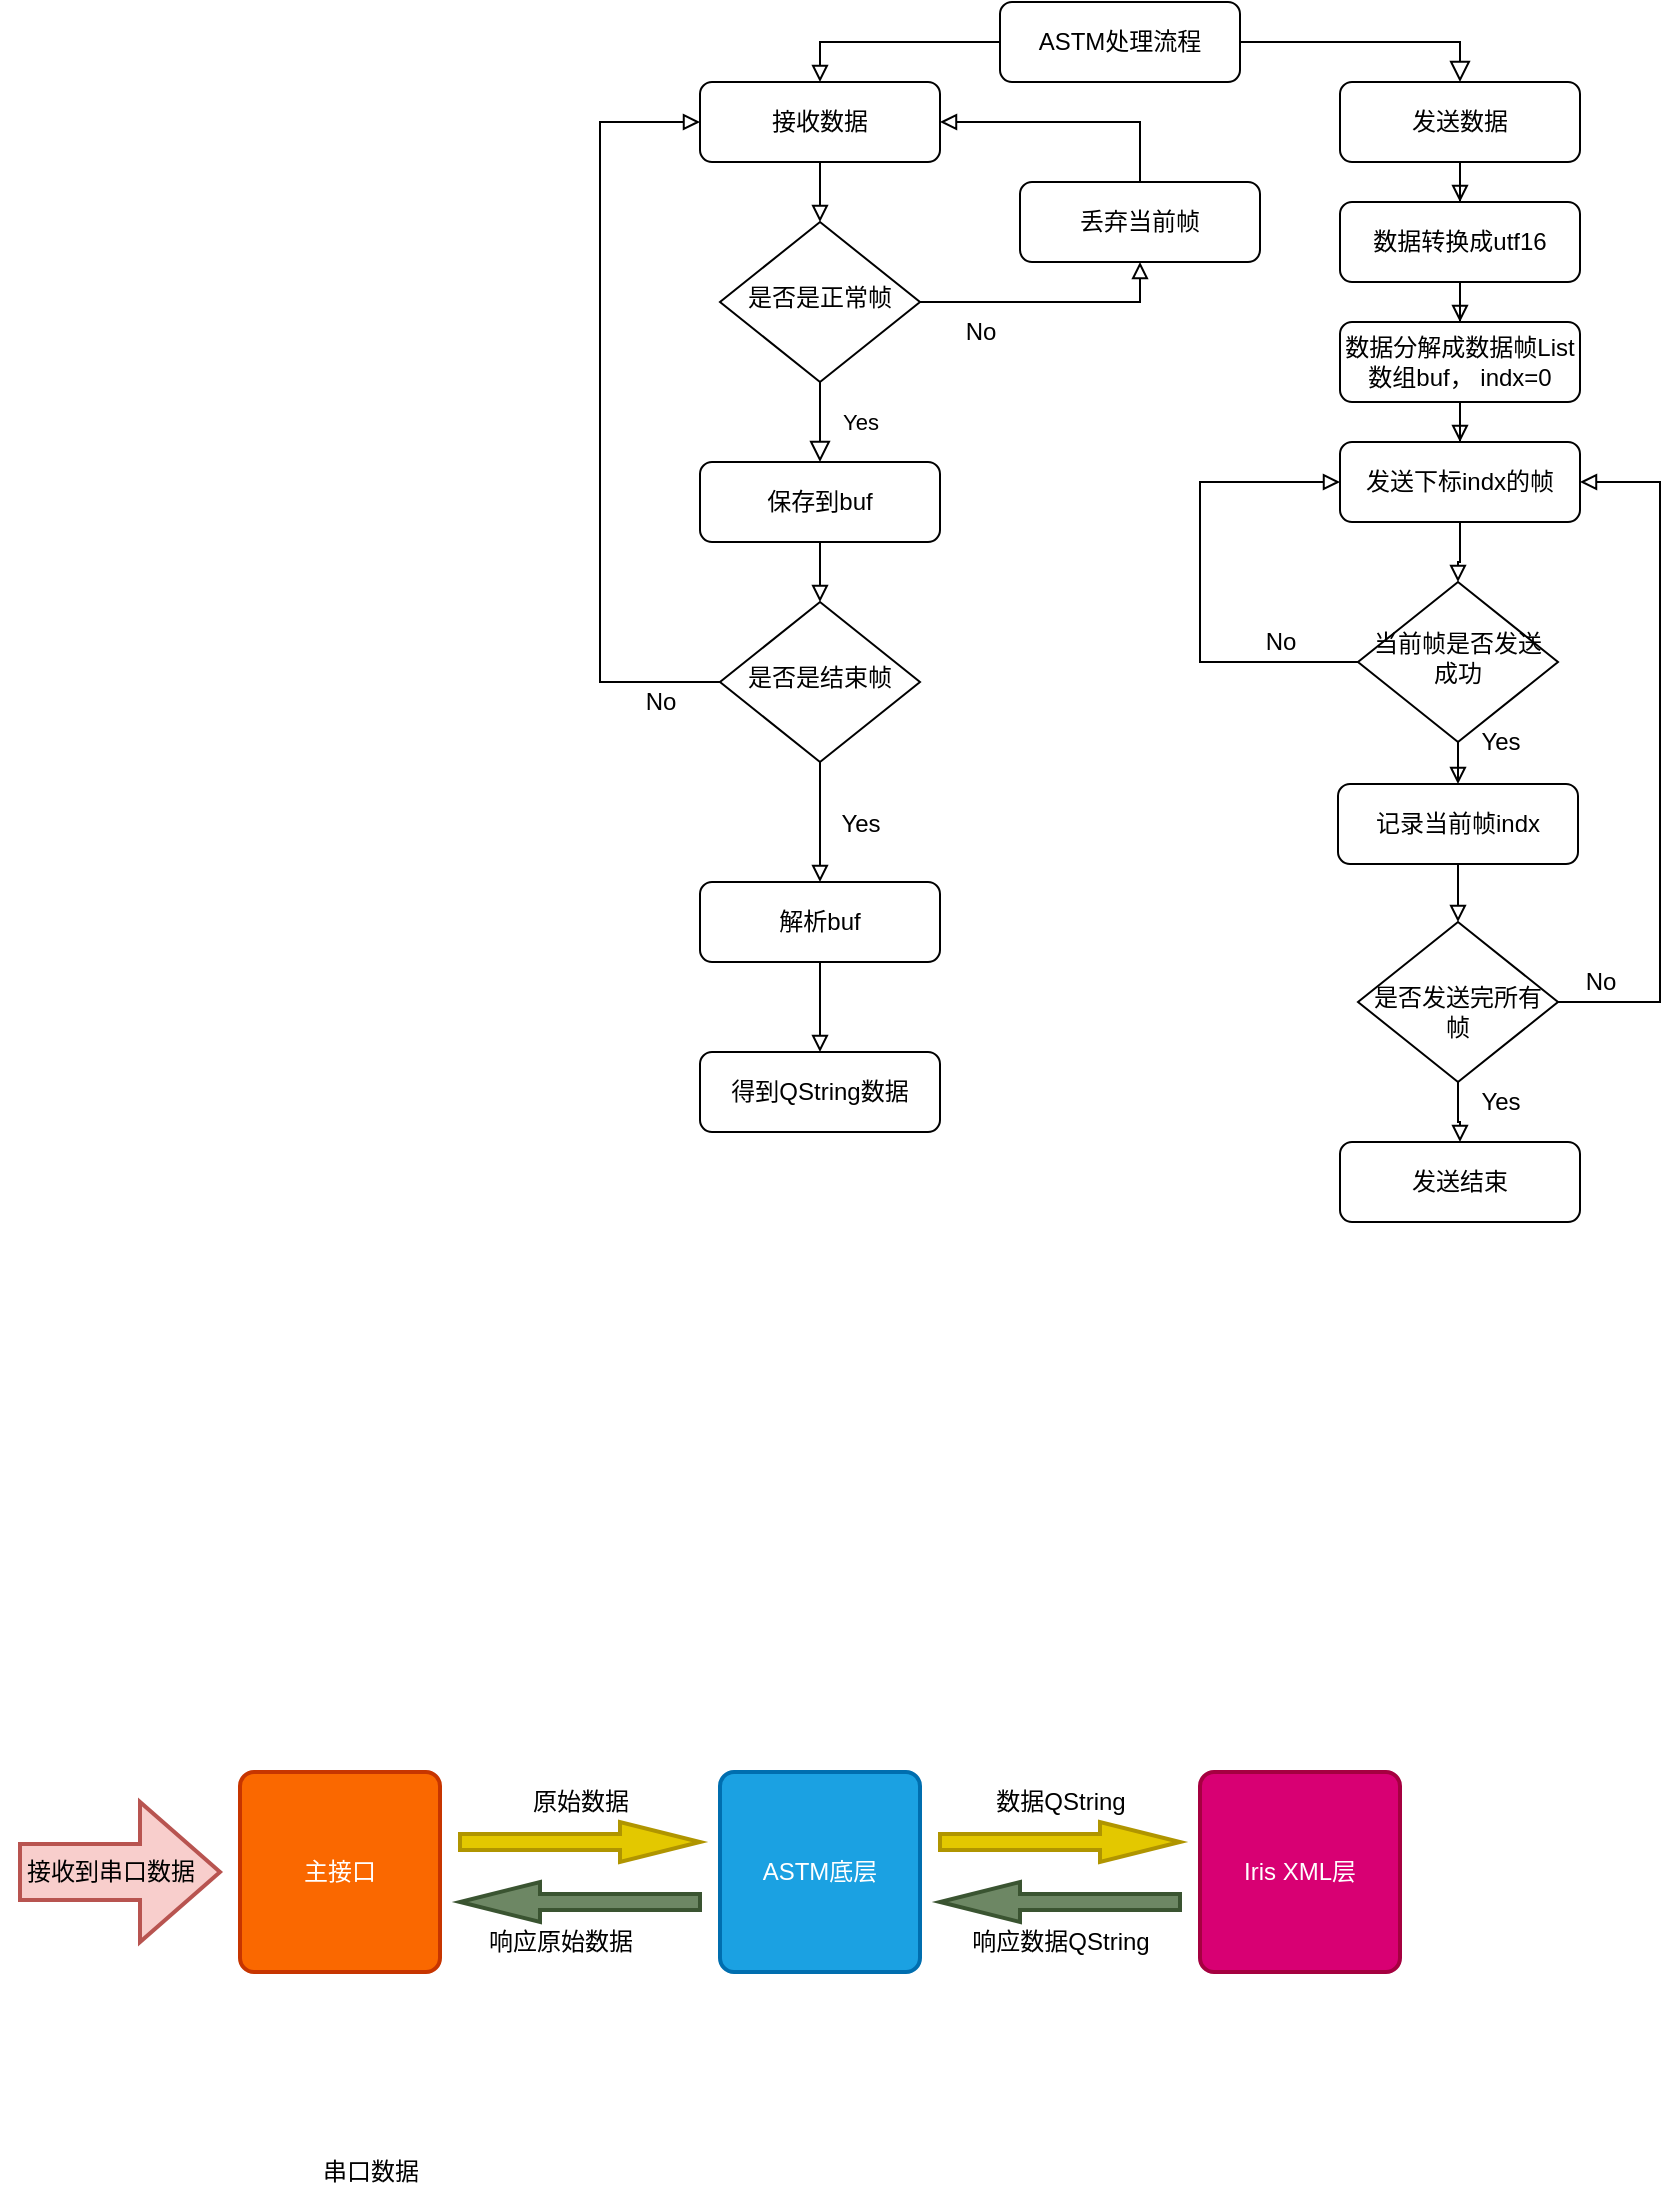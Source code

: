 <mxfile version="20.5.3" type="github">
  <diagram id="C5RBs43oDa-KdzZeNtuy" name="Page-1">
    <mxGraphModel dx="1467" dy="338" grid="1" gridSize="10" guides="1" tooltips="1" connect="1" arrows="1" fold="1" page="1" pageScale="1" pageWidth="827" pageHeight="1169" math="0" shadow="0">
      <root>
        <mxCell id="WIyWlLk6GJQsqaUBKTNV-0" />
        <mxCell id="WIyWlLk6GJQsqaUBKTNV-1" parent="WIyWlLk6GJQsqaUBKTNV-0" />
        <mxCell id="WIyWlLk6GJQsqaUBKTNV-2" value="" style="rounded=0;html=1;jettySize=auto;orthogonalLoop=1;fontSize=11;endArrow=block;endFill=0;endSize=8;strokeWidth=1;shadow=0;labelBackgroundColor=none;edgeStyle=orthogonalEdgeStyle;entryX=0.5;entryY=0;entryDx=0;entryDy=0;" parent="WIyWlLk6GJQsqaUBKTNV-1" source="WIyWlLk6GJQsqaUBKTNV-3" target="3eWUhRtroIIVTGNfMKpQ-33" edge="1">
          <mxGeometry relative="1" as="geometry" />
        </mxCell>
        <mxCell id="3eWUhRtroIIVTGNfMKpQ-18" style="edgeStyle=orthogonalEdgeStyle;rounded=0;orthogonalLoop=1;jettySize=auto;html=1;entryX=0.5;entryY=0;entryDx=0;entryDy=0;endArrow=block;endFill=0;" edge="1" parent="WIyWlLk6GJQsqaUBKTNV-1" source="WIyWlLk6GJQsqaUBKTNV-3" target="3eWUhRtroIIVTGNfMKpQ-25">
          <mxGeometry relative="1" as="geometry" />
        </mxCell>
        <mxCell id="WIyWlLk6GJQsqaUBKTNV-3" value="ASTM处理流程" style="rounded=1;whiteSpace=wrap;html=1;fontSize=12;glass=0;strokeWidth=1;shadow=0;" parent="WIyWlLk6GJQsqaUBKTNV-1" vertex="1">
          <mxGeometry x="10" y="60" width="120" height="40" as="geometry" />
        </mxCell>
        <mxCell id="3eWUhRtroIIVTGNfMKpQ-60" value="" style="edgeStyle=orthogonalEdgeStyle;rounded=0;orthogonalLoop=1;jettySize=auto;html=1;startArrow=none;startFill=0;endArrow=block;endFill=0;" edge="1" parent="WIyWlLk6GJQsqaUBKTNV-1" source="WIyWlLk6GJQsqaUBKTNV-6" target="WIyWlLk6GJQsqaUBKTNV-7">
          <mxGeometry relative="1" as="geometry" />
        </mxCell>
        <mxCell id="3eWUhRtroIIVTGNfMKpQ-65" style="edgeStyle=orthogonalEdgeStyle;rounded=0;orthogonalLoop=1;jettySize=auto;html=1;exitX=0;exitY=0.5;exitDx=0;exitDy=0;entryX=0;entryY=0.5;entryDx=0;entryDy=0;startArrow=none;startFill=0;endArrow=block;endFill=0;" edge="1" parent="WIyWlLk6GJQsqaUBKTNV-1" source="WIyWlLk6GJQsqaUBKTNV-6" target="3eWUhRtroIIVTGNfMKpQ-56">
          <mxGeometry relative="1" as="geometry">
            <Array as="points">
              <mxPoint x="110" y="390" />
              <mxPoint x="110" y="300" />
            </Array>
          </mxGeometry>
        </mxCell>
        <mxCell id="WIyWlLk6GJQsqaUBKTNV-6" value="&lt;div&gt;当前帧是否发送成功&lt;br&gt;&lt;/div&gt;" style="rhombus;whiteSpace=wrap;html=1;shadow=0;fontFamily=Helvetica;fontSize=12;align=center;strokeWidth=1;spacing=6;spacingTop=-4;" parent="WIyWlLk6GJQsqaUBKTNV-1" vertex="1">
          <mxGeometry x="189" y="350" width="100" height="80" as="geometry" />
        </mxCell>
        <mxCell id="3eWUhRtroIIVTGNfMKpQ-67" value="" style="edgeStyle=orthogonalEdgeStyle;rounded=0;orthogonalLoop=1;jettySize=auto;html=1;startArrow=none;startFill=0;endArrow=block;endFill=0;" edge="1" parent="WIyWlLk6GJQsqaUBKTNV-1" source="WIyWlLk6GJQsqaUBKTNV-7" target="3eWUhRtroIIVTGNfMKpQ-66">
          <mxGeometry relative="1" as="geometry" />
        </mxCell>
        <mxCell id="WIyWlLk6GJQsqaUBKTNV-7" value="记录当前帧indx" style="rounded=1;whiteSpace=wrap;html=1;fontSize=12;glass=0;strokeWidth=1;shadow=0;" parent="WIyWlLk6GJQsqaUBKTNV-1" vertex="1">
          <mxGeometry x="179" y="451" width="120" height="40" as="geometry" />
        </mxCell>
        <mxCell id="3eWUhRtroIIVTGNfMKpQ-22" value="" style="edgeStyle=orthogonalEdgeStyle;rounded=0;orthogonalLoop=1;jettySize=auto;html=1;endArrow=block;endFill=0;" edge="1" parent="WIyWlLk6GJQsqaUBKTNV-1" source="3eWUhRtroIIVTGNfMKpQ-8" target="3eWUhRtroIIVTGNfMKpQ-15">
          <mxGeometry relative="1" as="geometry" />
        </mxCell>
        <mxCell id="3eWUhRtroIIVTGNfMKpQ-8" value="保存到buf" style="rounded=1;whiteSpace=wrap;html=1;fontSize=12;glass=0;strokeWidth=1;shadow=0;" vertex="1" parent="WIyWlLk6GJQsqaUBKTNV-1">
          <mxGeometry x="-140" y="290" width="120" height="40" as="geometry" />
        </mxCell>
        <mxCell id="3eWUhRtroIIVTGNfMKpQ-9" value="Yes" style="rounded=0;html=1;jettySize=auto;orthogonalLoop=1;fontSize=11;endArrow=block;endFill=0;endSize=8;strokeWidth=1;shadow=0;labelBackgroundColor=none;edgeStyle=orthogonalEdgeStyle;entryX=0.5;entryY=0;entryDx=0;entryDy=0;" edge="1" source="3eWUhRtroIIVTGNfMKpQ-11" target="3eWUhRtroIIVTGNfMKpQ-8" parent="WIyWlLk6GJQsqaUBKTNV-1">
          <mxGeometry y="20" relative="1" as="geometry">
            <mxPoint as="offset" />
          </mxGeometry>
        </mxCell>
        <mxCell id="3eWUhRtroIIVTGNfMKpQ-28" style="edgeStyle=orthogonalEdgeStyle;rounded=0;orthogonalLoop=1;jettySize=auto;html=1;entryX=0.5;entryY=1;entryDx=0;entryDy=0;endArrow=block;endFill=0;" edge="1" parent="WIyWlLk6GJQsqaUBKTNV-1" source="3eWUhRtroIIVTGNfMKpQ-11" target="3eWUhRtroIIVTGNfMKpQ-24">
          <mxGeometry relative="1" as="geometry" />
        </mxCell>
        <mxCell id="3eWUhRtroIIVTGNfMKpQ-11" value="是否是正常帧" style="rhombus;whiteSpace=wrap;html=1;shadow=0;fontFamily=Helvetica;fontSize=12;align=center;strokeWidth=1;spacing=6;spacingTop=-4;" vertex="1" parent="WIyWlLk6GJQsqaUBKTNV-1">
          <mxGeometry x="-130" y="170" width="100" height="80" as="geometry" />
        </mxCell>
        <mxCell id="3eWUhRtroIIVTGNfMKpQ-50" value="" style="edgeStyle=orthogonalEdgeStyle;rounded=0;orthogonalLoop=1;jettySize=auto;html=1;startArrow=none;startFill=0;endArrow=block;endFill=0;" edge="1" parent="WIyWlLk6GJQsqaUBKTNV-1" source="3eWUhRtroIIVTGNfMKpQ-15" target="3eWUhRtroIIVTGNfMKpQ-16">
          <mxGeometry relative="1" as="geometry" />
        </mxCell>
        <mxCell id="3eWUhRtroIIVTGNfMKpQ-15" value="是否是结束帧" style="rhombus;whiteSpace=wrap;html=1;shadow=0;fontFamily=Helvetica;fontSize=12;align=center;strokeWidth=1;spacing=6;spacingTop=-4;" vertex="1" parent="WIyWlLk6GJQsqaUBKTNV-1">
          <mxGeometry x="-130" y="360" width="100" height="80" as="geometry" />
        </mxCell>
        <mxCell id="3eWUhRtroIIVTGNfMKpQ-32" value="" style="edgeStyle=orthogonalEdgeStyle;rounded=0;orthogonalLoop=1;jettySize=auto;html=1;endArrow=block;endFill=0;" edge="1" parent="WIyWlLk6GJQsqaUBKTNV-1" source="3eWUhRtroIIVTGNfMKpQ-16" target="3eWUhRtroIIVTGNfMKpQ-31">
          <mxGeometry relative="1" as="geometry" />
        </mxCell>
        <mxCell id="3eWUhRtroIIVTGNfMKpQ-16" value="解析buf" style="rounded=1;whiteSpace=wrap;html=1;fontSize=12;glass=0;strokeWidth=1;shadow=0;" vertex="1" parent="WIyWlLk6GJQsqaUBKTNV-1">
          <mxGeometry x="-140" y="500" width="120" height="40" as="geometry" />
        </mxCell>
        <mxCell id="3eWUhRtroIIVTGNfMKpQ-27" style="edgeStyle=orthogonalEdgeStyle;rounded=0;orthogonalLoop=1;jettySize=auto;html=1;endArrow=block;endFill=0;entryX=1;entryY=0.5;entryDx=0;entryDy=0;" edge="1" parent="WIyWlLk6GJQsqaUBKTNV-1" source="3eWUhRtroIIVTGNfMKpQ-24" target="3eWUhRtroIIVTGNfMKpQ-25">
          <mxGeometry relative="1" as="geometry">
            <mxPoint x="-10" y="120" as="targetPoint" />
            <Array as="points">
              <mxPoint x="80" y="120" />
            </Array>
          </mxGeometry>
        </mxCell>
        <mxCell id="3eWUhRtroIIVTGNfMKpQ-24" value="丢弃当前帧" style="rounded=1;whiteSpace=wrap;html=1;fontSize=12;glass=0;strokeWidth=1;shadow=0;" vertex="1" parent="WIyWlLk6GJQsqaUBKTNV-1">
          <mxGeometry x="20" y="150" width="120" height="40" as="geometry" />
        </mxCell>
        <mxCell id="3eWUhRtroIIVTGNfMKpQ-26" value="" style="edgeStyle=orthogonalEdgeStyle;rounded=0;orthogonalLoop=1;jettySize=auto;html=1;endArrow=block;endFill=0;" edge="1" parent="WIyWlLk6GJQsqaUBKTNV-1" source="3eWUhRtroIIVTGNfMKpQ-25" target="3eWUhRtroIIVTGNfMKpQ-11">
          <mxGeometry relative="1" as="geometry" />
        </mxCell>
        <mxCell id="3eWUhRtroIIVTGNfMKpQ-45" style="edgeStyle=orthogonalEdgeStyle;rounded=0;orthogonalLoop=1;jettySize=auto;html=1;endArrow=none;endFill=0;entryX=0;entryY=0.5;entryDx=0;entryDy=0;startArrow=block;startFill=0;" edge="1" parent="WIyWlLk6GJQsqaUBKTNV-1" source="3eWUhRtroIIVTGNfMKpQ-25" target="3eWUhRtroIIVTGNfMKpQ-15">
          <mxGeometry relative="1" as="geometry">
            <mxPoint x="-210" y="330" as="targetPoint" />
            <Array as="points">
              <mxPoint x="-190" y="120" />
              <mxPoint x="-190" y="400" />
            </Array>
          </mxGeometry>
        </mxCell>
        <mxCell id="3eWUhRtroIIVTGNfMKpQ-25" value="接收数据" style="rounded=1;whiteSpace=wrap;html=1;fontSize=12;glass=0;strokeWidth=1;shadow=0;" vertex="1" parent="WIyWlLk6GJQsqaUBKTNV-1">
          <mxGeometry x="-140" y="100" width="120" height="40" as="geometry" />
        </mxCell>
        <mxCell id="3eWUhRtroIIVTGNfMKpQ-31" value="得到QString数据" style="rounded=1;whiteSpace=wrap;html=1;fontSize=12;glass=0;strokeWidth=1;shadow=0;" vertex="1" parent="WIyWlLk6GJQsqaUBKTNV-1">
          <mxGeometry x="-140" y="585" width="120" height="40" as="geometry" />
        </mxCell>
        <mxCell id="3eWUhRtroIIVTGNfMKpQ-35" value="" style="edgeStyle=orthogonalEdgeStyle;rounded=0;orthogonalLoop=1;jettySize=auto;html=1;endArrow=block;endFill=0;" edge="1" parent="WIyWlLk6GJQsqaUBKTNV-1" source="3eWUhRtroIIVTGNfMKpQ-33" target="3eWUhRtroIIVTGNfMKpQ-34">
          <mxGeometry relative="1" as="geometry" />
        </mxCell>
        <mxCell id="3eWUhRtroIIVTGNfMKpQ-33" value="发送数据" style="rounded=1;whiteSpace=wrap;html=1;fontSize=12;glass=0;strokeWidth=1;shadow=0;" vertex="1" parent="WIyWlLk6GJQsqaUBKTNV-1">
          <mxGeometry x="180" y="100" width="120" height="40" as="geometry" />
        </mxCell>
        <mxCell id="3eWUhRtroIIVTGNfMKpQ-40" value="" style="edgeStyle=orthogonalEdgeStyle;rounded=0;orthogonalLoop=1;jettySize=auto;html=1;endArrow=block;endFill=0;" edge="1" parent="WIyWlLk6GJQsqaUBKTNV-1" source="3eWUhRtroIIVTGNfMKpQ-34" target="3eWUhRtroIIVTGNfMKpQ-38">
          <mxGeometry relative="1" as="geometry" />
        </mxCell>
        <mxCell id="3eWUhRtroIIVTGNfMKpQ-34" value="数据转换成utf16" style="rounded=1;whiteSpace=wrap;html=1;fontSize=12;glass=0;strokeWidth=1;shadow=0;" vertex="1" parent="WIyWlLk6GJQsqaUBKTNV-1">
          <mxGeometry x="180" y="160" width="120" height="40" as="geometry" />
        </mxCell>
        <mxCell id="3eWUhRtroIIVTGNfMKpQ-58" value="" style="edgeStyle=orthogonalEdgeStyle;rounded=0;orthogonalLoop=1;jettySize=auto;html=1;startArrow=none;startFill=0;endArrow=block;endFill=0;" edge="1" parent="WIyWlLk6GJQsqaUBKTNV-1" source="3eWUhRtroIIVTGNfMKpQ-38" target="3eWUhRtroIIVTGNfMKpQ-56">
          <mxGeometry relative="1" as="geometry" />
        </mxCell>
        <mxCell id="3eWUhRtroIIVTGNfMKpQ-38" value="&lt;div&gt;数据分解成数据帧List数组buf， indx=0&lt;/div&gt;" style="rounded=1;whiteSpace=wrap;html=1;fontSize=12;glass=0;strokeWidth=1;shadow=0;" vertex="1" parent="WIyWlLk6GJQsqaUBKTNV-1">
          <mxGeometry x="180" y="220" width="120" height="40" as="geometry" />
        </mxCell>
        <mxCell id="3eWUhRtroIIVTGNfMKpQ-51" value="Yes" style="text;html=1;align=center;verticalAlign=middle;resizable=0;points=[];autosize=1;strokeColor=none;fillColor=none;" vertex="1" parent="WIyWlLk6GJQsqaUBKTNV-1">
          <mxGeometry x="-80" y="456" width="40" height="30" as="geometry" />
        </mxCell>
        <mxCell id="3eWUhRtroIIVTGNfMKpQ-52" value="No" style="text;html=1;align=center;verticalAlign=middle;resizable=0;points=[];autosize=1;strokeColor=none;fillColor=none;" vertex="1" parent="WIyWlLk6GJQsqaUBKTNV-1">
          <mxGeometry x="-180" y="395" width="40" height="30" as="geometry" />
        </mxCell>
        <mxCell id="3eWUhRtroIIVTGNfMKpQ-53" value="No" style="text;html=1;align=center;verticalAlign=middle;resizable=0;points=[];autosize=1;strokeColor=none;fillColor=none;" vertex="1" parent="WIyWlLk6GJQsqaUBKTNV-1">
          <mxGeometry x="-20" y="210" width="40" height="30" as="geometry" />
        </mxCell>
        <mxCell id="3eWUhRtroIIVTGNfMKpQ-59" value="" style="edgeStyle=orthogonalEdgeStyle;rounded=0;orthogonalLoop=1;jettySize=auto;html=1;startArrow=none;startFill=0;endArrow=block;endFill=0;" edge="1" parent="WIyWlLk6GJQsqaUBKTNV-1" source="3eWUhRtroIIVTGNfMKpQ-56" target="WIyWlLk6GJQsqaUBKTNV-6">
          <mxGeometry relative="1" as="geometry" />
        </mxCell>
        <mxCell id="3eWUhRtroIIVTGNfMKpQ-56" value="发送下标indx的帧" style="rounded=1;whiteSpace=wrap;html=1;fontSize=12;glass=0;strokeWidth=1;shadow=0;" vertex="1" parent="WIyWlLk6GJQsqaUBKTNV-1">
          <mxGeometry x="180" y="280" width="120" height="40" as="geometry" />
        </mxCell>
        <mxCell id="3eWUhRtroIIVTGNfMKpQ-61" value="Yes" style="text;html=1;align=center;verticalAlign=middle;resizable=0;points=[];autosize=1;strokeColor=none;fillColor=none;" vertex="1" parent="WIyWlLk6GJQsqaUBKTNV-1">
          <mxGeometry x="240" y="415" width="40" height="30" as="geometry" />
        </mxCell>
        <mxCell id="3eWUhRtroIIVTGNfMKpQ-64" value="No" style="text;html=1;align=center;verticalAlign=middle;resizable=0;points=[];autosize=1;strokeColor=none;fillColor=none;" vertex="1" parent="WIyWlLk6GJQsqaUBKTNV-1">
          <mxGeometry x="130" y="365" width="40" height="30" as="geometry" />
        </mxCell>
        <mxCell id="3eWUhRtroIIVTGNfMKpQ-68" style="edgeStyle=orthogonalEdgeStyle;rounded=0;orthogonalLoop=1;jettySize=auto;html=1;exitX=1;exitY=0.5;exitDx=0;exitDy=0;entryX=1;entryY=0.5;entryDx=0;entryDy=0;startArrow=none;startFill=0;endArrow=block;endFill=0;" edge="1" parent="WIyWlLk6GJQsqaUBKTNV-1" source="3eWUhRtroIIVTGNfMKpQ-66" target="3eWUhRtroIIVTGNfMKpQ-56">
          <mxGeometry relative="1" as="geometry">
            <Array as="points">
              <mxPoint x="340" y="560" />
              <mxPoint x="340" y="300" />
            </Array>
          </mxGeometry>
        </mxCell>
        <mxCell id="3eWUhRtroIIVTGNfMKpQ-70" value="" style="edgeStyle=orthogonalEdgeStyle;rounded=0;orthogonalLoop=1;jettySize=auto;html=1;startArrow=none;startFill=0;endArrow=block;endFill=0;" edge="1" parent="WIyWlLk6GJQsqaUBKTNV-1" source="3eWUhRtroIIVTGNfMKpQ-66" target="3eWUhRtroIIVTGNfMKpQ-69">
          <mxGeometry relative="1" as="geometry" />
        </mxCell>
        <mxCell id="3eWUhRtroIIVTGNfMKpQ-66" value="&lt;div&gt;&lt;br&gt;&lt;/div&gt;&lt;div&gt;是否发送完所有帧&lt;/div&gt;" style="rhombus;whiteSpace=wrap;html=1;shadow=0;fontFamily=Helvetica;fontSize=12;align=center;strokeWidth=1;spacing=6;spacingTop=-4;" vertex="1" parent="WIyWlLk6GJQsqaUBKTNV-1">
          <mxGeometry x="189" y="520" width="100" height="80" as="geometry" />
        </mxCell>
        <mxCell id="3eWUhRtroIIVTGNfMKpQ-69" value="发送结束" style="rounded=1;whiteSpace=wrap;html=1;fontSize=12;glass=0;strokeWidth=1;shadow=0;" vertex="1" parent="WIyWlLk6GJQsqaUBKTNV-1">
          <mxGeometry x="180" y="630" width="120" height="40" as="geometry" />
        </mxCell>
        <mxCell id="3eWUhRtroIIVTGNfMKpQ-71" value="No" style="text;html=1;align=center;verticalAlign=middle;resizable=0;points=[];autosize=1;strokeColor=none;fillColor=none;" vertex="1" parent="WIyWlLk6GJQsqaUBKTNV-1">
          <mxGeometry x="290" y="535" width="40" height="30" as="geometry" />
        </mxCell>
        <mxCell id="3eWUhRtroIIVTGNfMKpQ-72" value="Yes" style="text;html=1;align=center;verticalAlign=middle;resizable=0;points=[];autosize=1;strokeColor=none;fillColor=none;" vertex="1" parent="WIyWlLk6GJQsqaUBKTNV-1">
          <mxGeometry x="240" y="595" width="40" height="30" as="geometry" />
        </mxCell>
        <mxCell id="3eWUhRtroIIVTGNfMKpQ-76" value="" style="verticalLabelPosition=bottom;verticalAlign=top;html=1;strokeWidth=2;shape=mxgraph.arrows2.arrow;dy=0.6;dx=40;notch=0;fillColor=#f8cecc;strokeColor=#b85450;" vertex="1" parent="WIyWlLk6GJQsqaUBKTNV-1">
          <mxGeometry x="-480" y="960" width="100" height="70" as="geometry" />
        </mxCell>
        <mxCell id="3eWUhRtroIIVTGNfMKpQ-80" value="ASTM底层" style="rounded=1;whiteSpace=wrap;html=1;absoluteArcSize=1;arcSize=14;strokeWidth=2;fillColor=#1ba1e2;strokeColor=#006EAF;fontColor=#ffffff;" vertex="1" parent="WIyWlLk6GJQsqaUBKTNV-1">
          <mxGeometry x="-130" y="945" width="100" height="100" as="geometry" />
        </mxCell>
        <mxCell id="3eWUhRtroIIVTGNfMKpQ-81" value="Iris XML层" style="rounded=1;whiteSpace=wrap;html=1;absoluteArcSize=1;arcSize=14;strokeWidth=2;fillColor=#d80073;strokeColor=#A50040;fontColor=#ffffff;" vertex="1" parent="WIyWlLk6GJQsqaUBKTNV-1">
          <mxGeometry x="110" y="945" width="100" height="100" as="geometry" />
        </mxCell>
        <mxCell id="3eWUhRtroIIVTGNfMKpQ-83" value="串口数据" style="text;html=1;align=center;verticalAlign=middle;resizable=0;points=[];autosize=1;strokeColor=none;fillColor=none;" vertex="1" parent="WIyWlLk6GJQsqaUBKTNV-1">
          <mxGeometry x="-340" y="1130" width="70" height="30" as="geometry" />
        </mxCell>
        <mxCell id="3eWUhRtroIIVTGNfMKpQ-84" value="" style="verticalLabelPosition=bottom;verticalAlign=top;html=1;strokeWidth=2;shape=mxgraph.arrows2.arrow;dy=0.6;dx=40;notch=0;fontColor=#000000;fillColor=#e3c800;strokeColor=#B09500;" vertex="1" parent="WIyWlLk6GJQsqaUBKTNV-1">
          <mxGeometry x="-20" y="970" width="120" height="20" as="geometry" />
        </mxCell>
        <mxCell id="3eWUhRtroIIVTGNfMKpQ-85" value="" style="verticalLabelPosition=bottom;verticalAlign=top;html=1;strokeWidth=2;shape=mxgraph.arrows2.arrow;dy=0.6;dx=40;notch=0;fontColor=#ffffff;direction=west;fillColor=#6d8764;strokeColor=#3A5431;" vertex="1" parent="WIyWlLk6GJQsqaUBKTNV-1">
          <mxGeometry x="-20" y="1000" width="120" height="20" as="geometry" />
        </mxCell>
        <mxCell id="3eWUhRtroIIVTGNfMKpQ-87" value="响应数据QString" style="text;html=1;align=center;verticalAlign=middle;resizable=0;points=[];autosize=1;strokeColor=none;fillColor=none;fontColor=#000000;" vertex="1" parent="WIyWlLk6GJQsqaUBKTNV-1">
          <mxGeometry x="-15" y="1015" width="110" height="30" as="geometry" />
        </mxCell>
        <mxCell id="3eWUhRtroIIVTGNfMKpQ-88" value="数据QString" style="text;html=1;align=center;verticalAlign=middle;resizable=0;points=[];autosize=1;strokeColor=none;fillColor=none;fontColor=#000000;" vertex="1" parent="WIyWlLk6GJQsqaUBKTNV-1">
          <mxGeometry x="-5" y="945" width="90" height="30" as="geometry" />
        </mxCell>
        <mxCell id="3eWUhRtroIIVTGNfMKpQ-89" value="&lt;font color=&quot;#FFFFFF&quot;&gt;主接口&lt;/font&gt;" style="rounded=1;whiteSpace=wrap;html=1;absoluteArcSize=1;arcSize=14;strokeWidth=2;fillColor=#fa6800;strokeColor=#C73500;fontColor=#000000;" vertex="1" parent="WIyWlLk6GJQsqaUBKTNV-1">
          <mxGeometry x="-370" y="945" width="100" height="100" as="geometry" />
        </mxCell>
        <mxCell id="3eWUhRtroIIVTGNfMKpQ-90" value="" style="verticalLabelPosition=bottom;verticalAlign=top;html=1;strokeWidth=2;shape=mxgraph.arrows2.arrow;dy=0.6;dx=40;notch=0;fontColor=#000000;fillColor=#e3c800;strokeColor=#B09500;" vertex="1" parent="WIyWlLk6GJQsqaUBKTNV-1">
          <mxGeometry x="-260" y="970" width="120" height="20" as="geometry" />
        </mxCell>
        <mxCell id="3eWUhRtroIIVTGNfMKpQ-92" value="" style="verticalLabelPosition=bottom;verticalAlign=top;html=1;strokeWidth=2;shape=mxgraph.arrows2.arrow;dy=0.6;dx=40;notch=0;fontColor=#ffffff;direction=west;fillColor=#6d8764;strokeColor=#3A5431;" vertex="1" parent="WIyWlLk6GJQsqaUBKTNV-1">
          <mxGeometry x="-260" y="1000" width="120" height="20" as="geometry" />
        </mxCell>
        <mxCell id="3eWUhRtroIIVTGNfMKpQ-94" value="接收到串口数据" style="text;html=1;align=center;verticalAlign=middle;resizable=0;points=[];autosize=1;strokeColor=none;fillColor=none;fontColor=#000000;" vertex="1" parent="WIyWlLk6GJQsqaUBKTNV-1">
          <mxGeometry x="-490" y="980" width="110" height="30" as="geometry" />
        </mxCell>
        <mxCell id="3eWUhRtroIIVTGNfMKpQ-96" value="原始数据" style="text;html=1;align=center;verticalAlign=middle;resizable=0;points=[];autosize=1;strokeColor=none;fillColor=none;fontColor=#000000;" vertex="1" parent="WIyWlLk6GJQsqaUBKTNV-1">
          <mxGeometry x="-235" y="945" width="70" height="30" as="geometry" />
        </mxCell>
        <mxCell id="3eWUhRtroIIVTGNfMKpQ-99" value="响应原始数据" style="text;html=1;align=center;verticalAlign=middle;resizable=0;points=[];autosize=1;strokeColor=none;fillColor=none;fontColor=#000000;" vertex="1" parent="WIyWlLk6GJQsqaUBKTNV-1">
          <mxGeometry x="-260" y="1015" width="100" height="30" as="geometry" />
        </mxCell>
      </root>
    </mxGraphModel>
  </diagram>
</mxfile>

